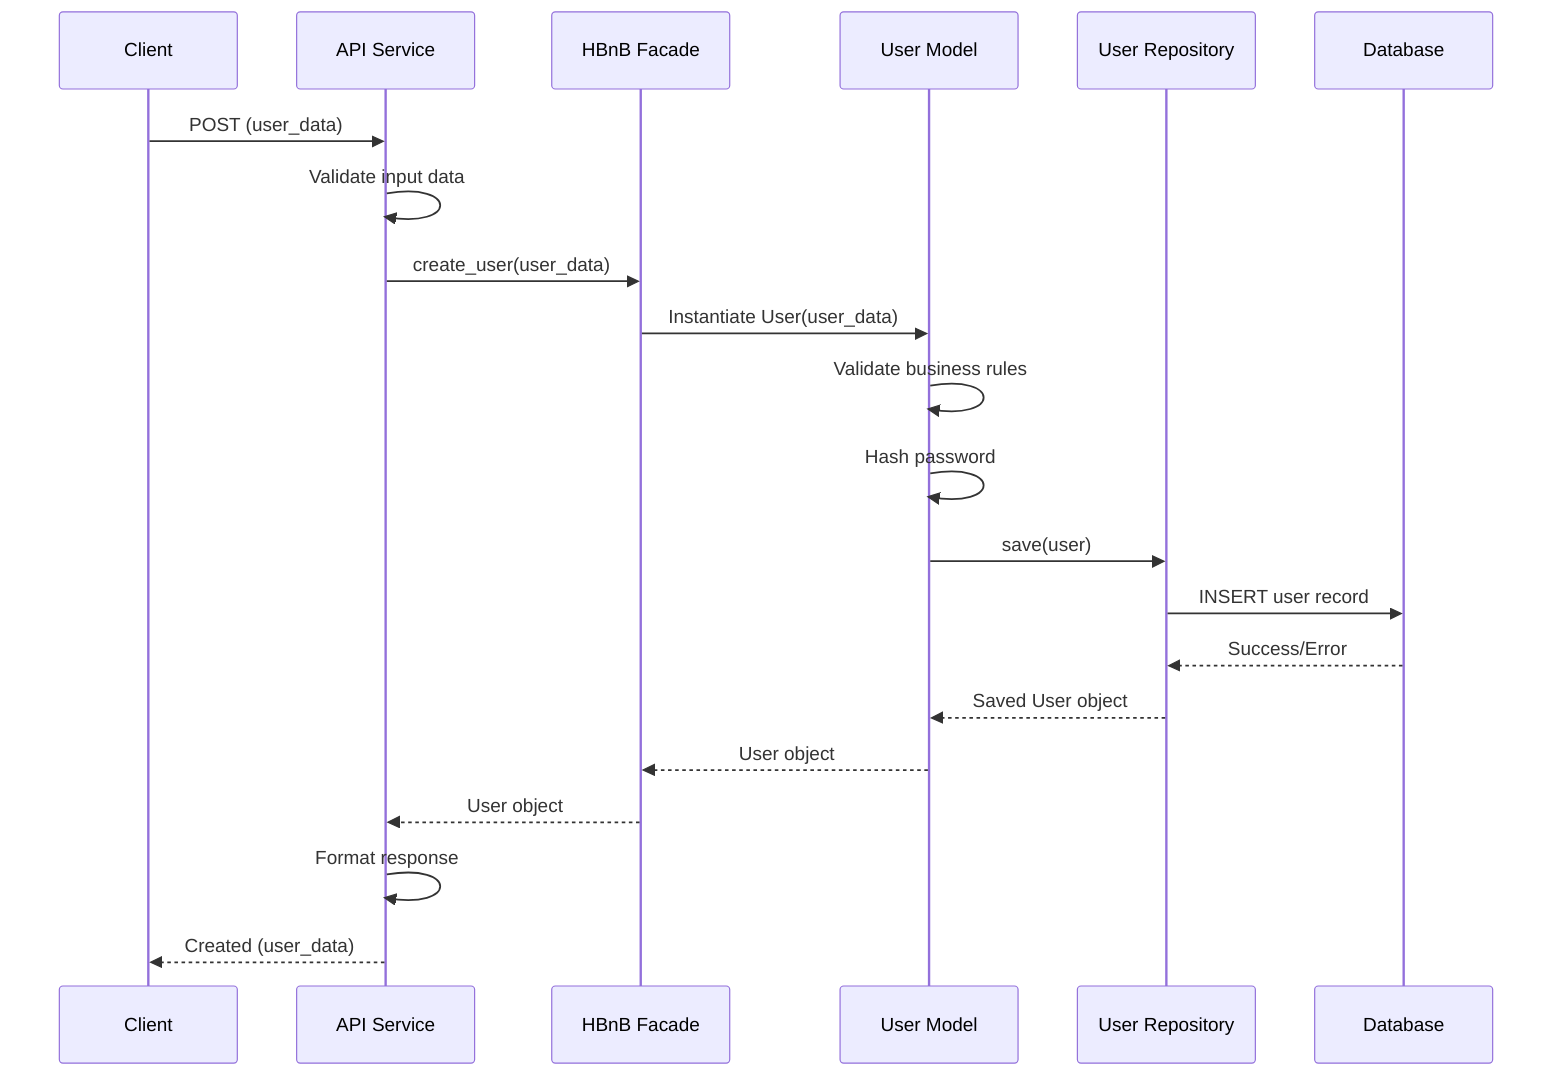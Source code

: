 sequenceDiagram
    participant Client
    participant API as API Service
    participant Facade as HBnB Facade
    participant User as User Model
    participant UserRepo as User Repository
    participant DB as Database

    Client->>API: POST  (user_data)
    API->>API: Validate input data
    API->>Facade: create_user(user_data)
    Facade->>User: Instantiate User(user_data)
    User->>User: Validate business rules
    User->>User: Hash password
    User->>UserRepo: save(user)
    UserRepo->>DB: INSERT user record
    DB-->>UserRepo: Success/Error
    UserRepo-->>User: Saved User object
    User-->>Facade: User object
    Facade-->>API: User object
    API->>API: Format response
    API-->>Client: Created (user_data)